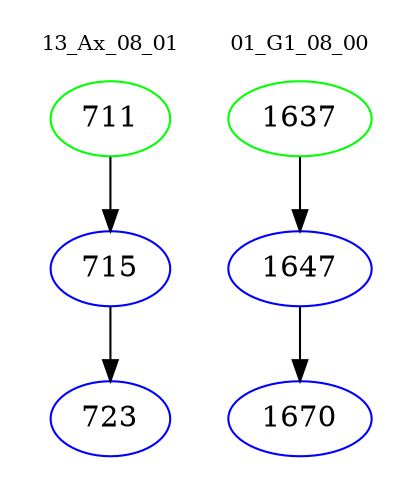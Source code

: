 digraph{
subgraph cluster_0 {
color = white
label = "13_Ax_08_01";
fontsize=10;
T0_711 [label="711", color="green"]
T0_711 -> T0_715 [color="black"]
T0_715 [label="715", color="blue"]
T0_715 -> T0_723 [color="black"]
T0_723 [label="723", color="blue"]
}
subgraph cluster_1 {
color = white
label = "01_G1_08_00";
fontsize=10;
T1_1637 [label="1637", color="green"]
T1_1637 -> T1_1647 [color="black"]
T1_1647 [label="1647", color="blue"]
T1_1647 -> T1_1670 [color="black"]
T1_1670 [label="1670", color="blue"]
}
}
